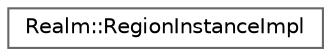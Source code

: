digraph "Graphical Class Hierarchy"
{
 // LATEX_PDF_SIZE
  bgcolor="transparent";
  edge [fontname=Helvetica,fontsize=10,labelfontname=Helvetica,labelfontsize=10];
  node [fontname=Helvetica,fontsize=10,shape=box,height=0.2,width=0.4];
  rankdir="LR";
  Node0 [id="Node000000",label="Realm::RegionInstanceImpl",height=0.2,width=0.4,color="grey40", fillcolor="white", style="filled",URL="$classRealm_1_1RegionInstanceImpl.html",tooltip=" "];
}
